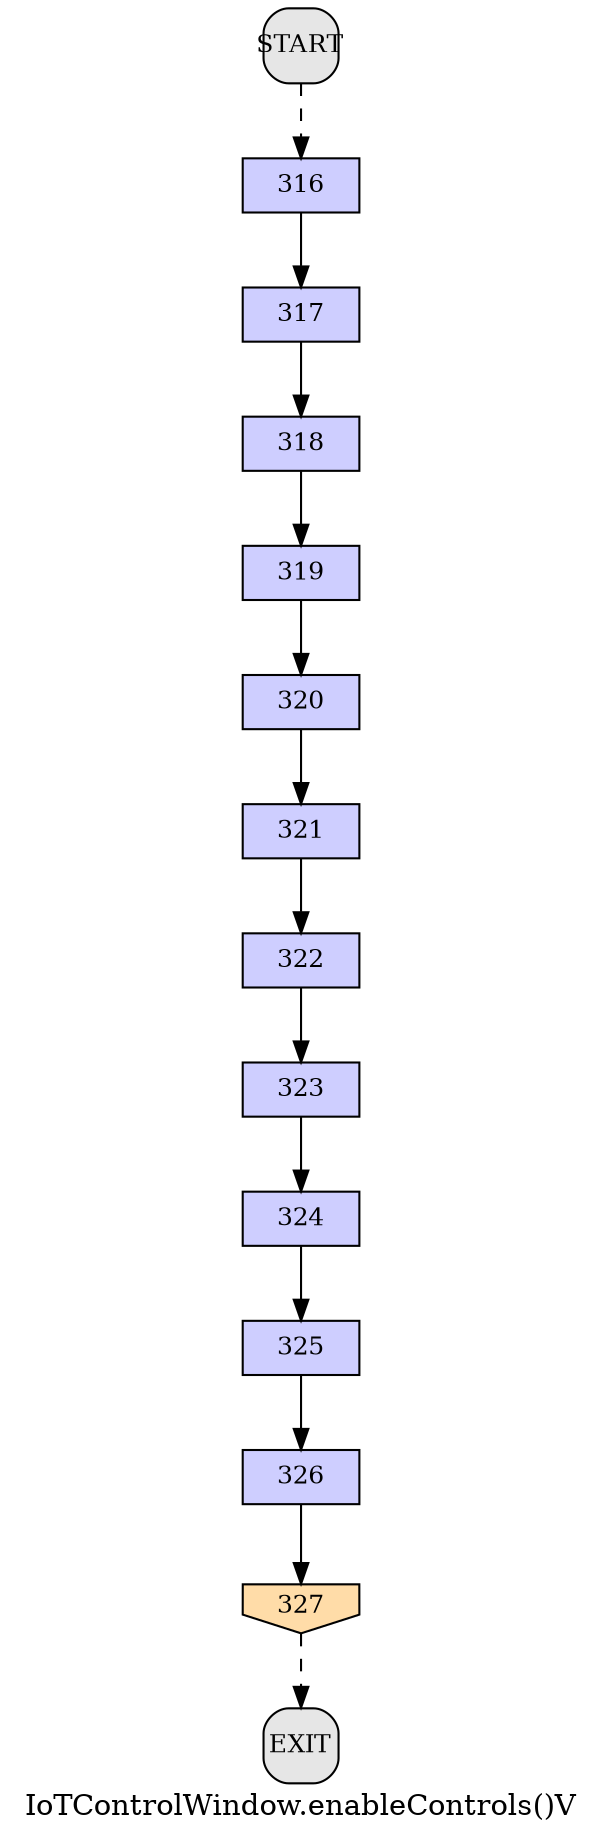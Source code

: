 /* --------------------------------------------------- */
/* Generated by Dr. Garbage Control Flow Graph Factory */
/* http://www.drgarbage.com                            */
/* Version: 4.5.0.201508311741                         */
/* Retrieved on: 2015-12-01 08:09:24.143               */
/* --------------------------------------------------- */
digraph "IoTControlWindow.enableControls()V" {
 graph [label="IoTControlWindow.enableControls()V"];
 2 [label="316", shape=box, style=filled, fillcolor="#CECEFF", fixedsize=true, fontsize=12, width=0.78, height=0.36 ]
 3 [label="317", shape=box, style=filled, fillcolor="#CECEFF", fixedsize=true, fontsize=12, width=0.78, height=0.36 ]
 4 [label="318", shape=box, style=filled, fillcolor="#CECEFF", fixedsize=true, fontsize=12, width=0.78, height=0.36 ]
 5 [label="319", shape=box, style=filled, fillcolor="#CECEFF", fixedsize=true, fontsize=12, width=0.78, height=0.36 ]
 6 [label="320", shape=box, style=filled, fillcolor="#CECEFF", fixedsize=true, fontsize=12, width=0.78, height=0.36 ]
 7 [label="321", shape=box, style=filled, fillcolor="#CECEFF", fixedsize=true, fontsize=12, width=0.78, height=0.36 ]
 8 [label="322", shape=box, style=filled, fillcolor="#CECEFF", fixedsize=true, fontsize=12, width=0.78, height=0.36 ]
 9 [label="323", shape=box, style=filled, fillcolor="#CECEFF", fixedsize=true, fontsize=12, width=0.78, height=0.36 ]
 10 [label="324", shape=box, style=filled, fillcolor="#CECEFF", fixedsize=true, fontsize=12, width=0.78, height=0.36 ]
 11 [label="325", shape=box, style=filled, fillcolor="#CECEFF", fixedsize=true, fontsize=12, width=0.78, height=0.36 ]
 12 [label="326", shape=box, style=filled, fillcolor="#CECEFF", fixedsize=true, fontsize=12, width=0.78, height=0.36 ]
 13 [label="327", shape=invhouse, style=filled, fillcolor="#FFDCA8", fixedsize=true, fontsize=12, width=0.78, height=0.36 ]
 14 [label="START", shape=box, style="filled, rounded", fillcolor="#E6E6E6", fixedsize=true, fontsize=12, width=0.5, height=0.5 ]
 15 [label="EXIT", shape=box, style="filled, rounded", fillcolor="#E6E6E6", fixedsize=true, fontsize=12, width=0.5, height=0.5 ]
 14 -> 2 [label="", style=dashed ]
 2 -> 3 [label="", style=solid ]
 3 -> 4 [label="", style=solid ]
 4 -> 5 [label="", style=solid ]
 5 -> 6 [label="", style=solid ]
 6 -> 7 [label="", style=solid ]
 7 -> 8 [label="", style=solid ]
 8 -> 9 [label="", style=solid ]
 9 -> 10 [label="", style=solid ]
 10 -> 11 [label="", style=solid ]
 11 -> 12 [label="", style=solid ]
 12 -> 13 [label="", style=solid ]
 13 -> 15 [label="", style=dashed ]
}
